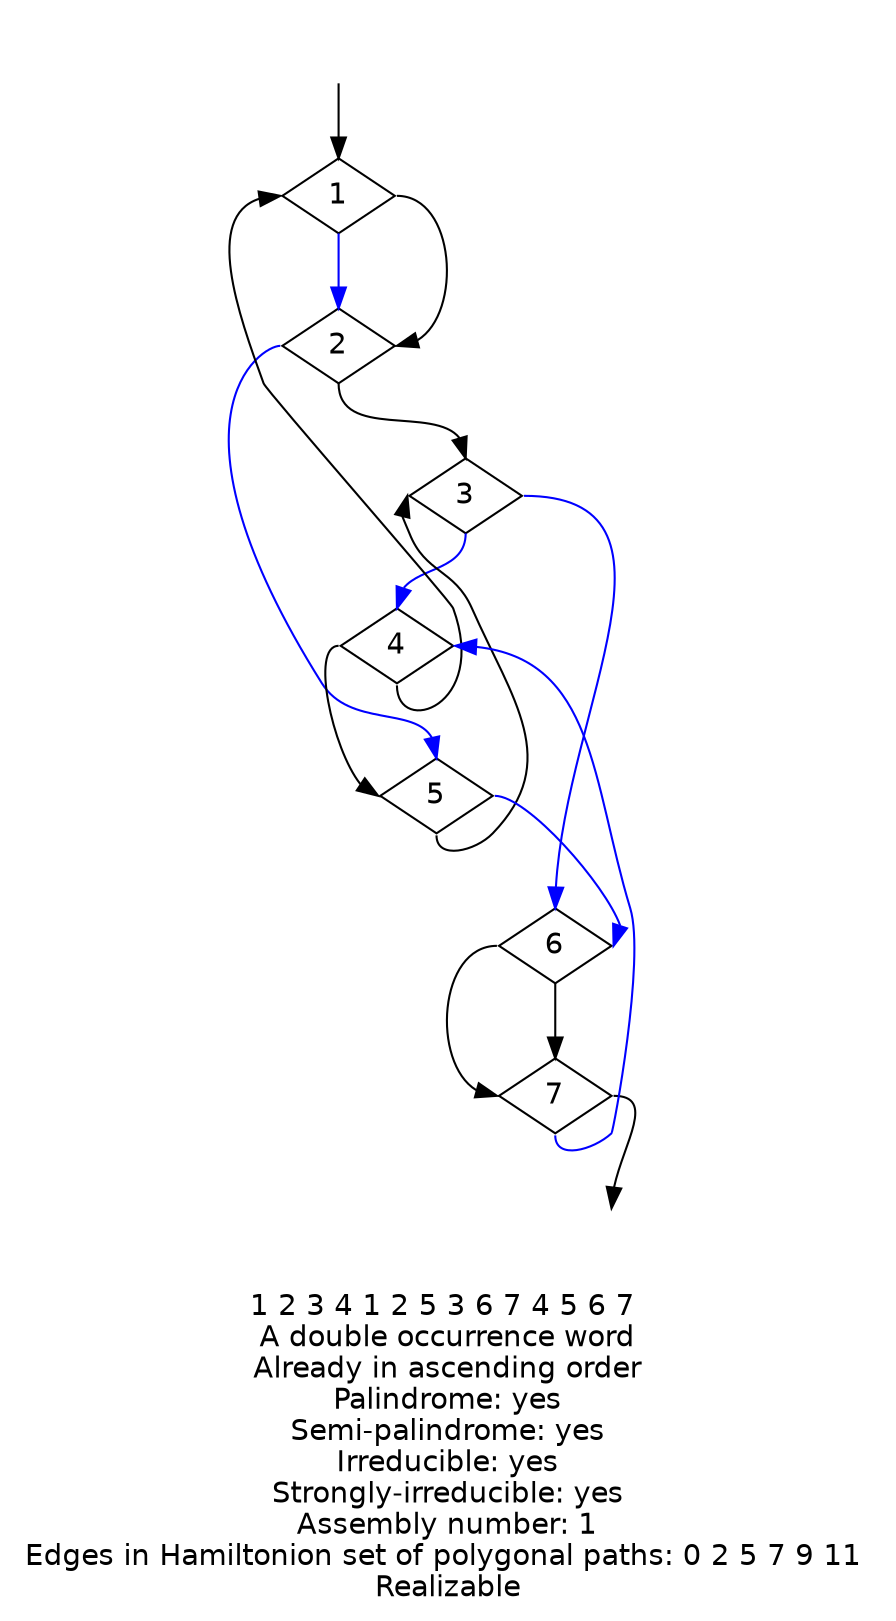 digraph {
fontname="Helvetica"
node [fontname="Helvetica"]
node [shape=diamond]
label="1 2 3 4 1 2 5 3 6 7 4 5 6 7 \nA double occurrence word\nAlready in ascending order\nPalindrome: yes\nSemi-palindrome: yes\nIrreducible: yes\nStrongly-irreducible: yes\nAssembly number: 1\nEdges in Hamiltonion set of polygonal paths: 0 2 5 7 9 11 \nRealizable\n"
a [style="invis"]
b [style="invis"]
a:s -> 1:n
1:s -> 2:n [color="blue"]
2:s -> 3:n
3:s -> 4:n [color="blue"]
4:s -> 1:w
1:e -> 2:e
2:w -> 5:n [color="blue"]
5:s -> 3:w
3:e -> 6:n [color="blue"]
6:s -> 7:n
7:s -> 4:e [color="blue"]
4:w -> 5:w
5:e -> 6:e [color="blue"]
6:w -> 7:w
7:e -> b:n
}
